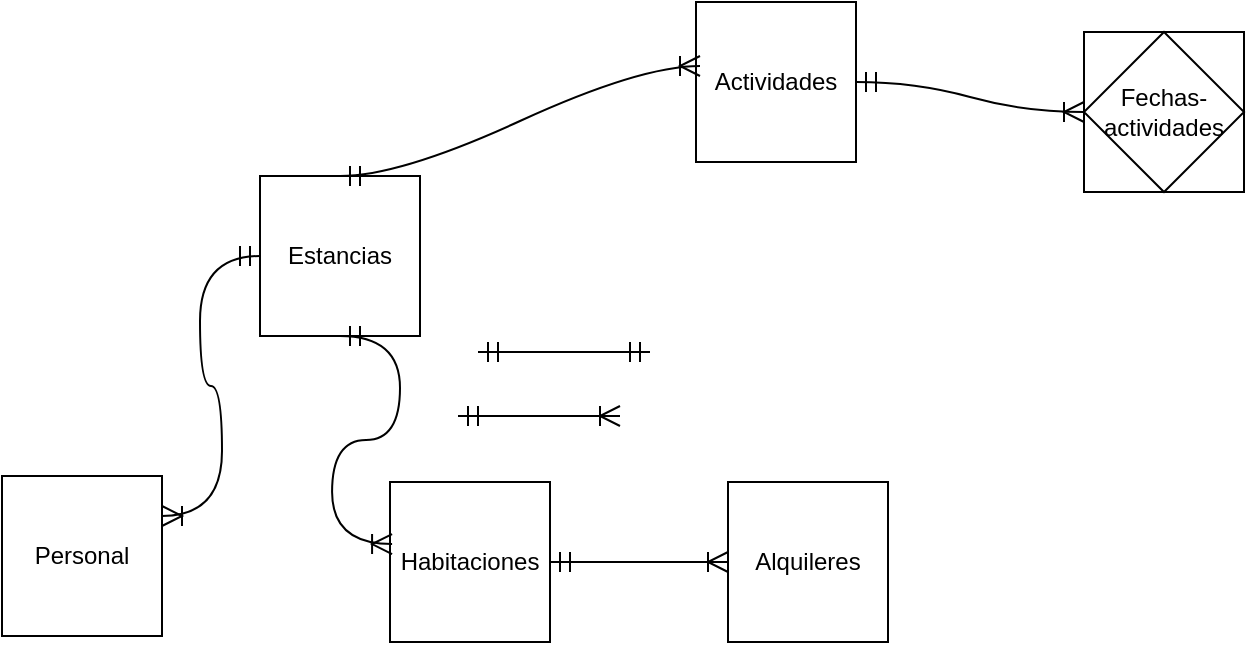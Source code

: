 <mxfile version="27.1.5">
  <diagram name="Página-1" id="Py6xz8ZubbL1zna6lbAH">
    <mxGraphModel dx="1103" dy="1228" grid="0" gridSize="10" guides="1" tooltips="1" connect="1" arrows="1" fold="1" page="0" pageScale="1" pageWidth="827" pageHeight="1169" math="0" shadow="0">
      <root>
        <mxCell id="0" />
        <mxCell id="1" parent="0" />
        <mxCell id="tbgHIsKdMjwdwHgxHEgM-1" value="Estancias" style="whiteSpace=wrap;html=1;aspect=fixed;" vertex="1" parent="1">
          <mxGeometry x="-23" y="72" width="80" height="80" as="geometry" />
        </mxCell>
        <mxCell id="tbgHIsKdMjwdwHgxHEgM-4" value="Habitaciones" style="whiteSpace=wrap;html=1;aspect=fixed;" vertex="1" parent="1">
          <mxGeometry x="42" y="225" width="80" height="80" as="geometry" />
        </mxCell>
        <mxCell id="tbgHIsKdMjwdwHgxHEgM-5" value="" style="whiteSpace=wrap;html=1;aspect=fixed;" vertex="1" parent="1">
          <mxGeometry x="389" width="80" height="80" as="geometry" />
        </mxCell>
        <mxCell id="tbgHIsKdMjwdwHgxHEgM-6" value="Personal" style="whiteSpace=wrap;html=1;aspect=fixed;" vertex="1" parent="1">
          <mxGeometry x="-152" y="222" width="80" height="80" as="geometry" />
        </mxCell>
        <mxCell id="tbgHIsKdMjwdwHgxHEgM-7" value="Alquileres" style="whiteSpace=wrap;html=1;aspect=fixed;" vertex="1" parent="1">
          <mxGeometry x="211" y="225" width="80" height="80" as="geometry" />
        </mxCell>
        <mxCell id="tbgHIsKdMjwdwHgxHEgM-8" value="Actividades" style="whiteSpace=wrap;html=1;aspect=fixed;" vertex="1" parent="1">
          <mxGeometry x="195" y="-15" width="80" height="80" as="geometry" />
        </mxCell>
        <mxCell id="tbgHIsKdMjwdwHgxHEgM-9" value="Fechas-actividades" style="rhombus;whiteSpace=wrap;html=1;" vertex="1" parent="1">
          <mxGeometry x="389" width="80" height="80" as="geometry" />
        </mxCell>
        <mxCell id="tbgHIsKdMjwdwHgxHEgM-10" value="" style="edgeStyle=entityRelationEdgeStyle;fontSize=12;html=1;endArrow=ERoneToMany;startArrow=ERmandOne;rounded=0;startSize=8;endSize=8;curved=1;" edge="1" parent="1">
          <mxGeometry width="100" height="100" relative="1" as="geometry">
            <mxPoint x="76" y="192" as="sourcePoint" />
            <mxPoint x="157" y="192" as="targetPoint" />
            <Array as="points">
              <mxPoint x="188" y="242" />
              <mxPoint x="36" y="37" />
            </Array>
          </mxGeometry>
        </mxCell>
        <mxCell id="tbgHIsKdMjwdwHgxHEgM-11" value="" style="edgeStyle=entityRelationEdgeStyle;fontSize=12;html=1;endArrow=ERmandOne;startArrow=ERmandOne;rounded=0;startSize=8;endSize=8;curved=1;" edge="1" parent="1">
          <mxGeometry width="100" height="100" relative="1" as="geometry">
            <mxPoint x="86" y="160" as="sourcePoint" />
            <mxPoint x="172" y="160" as="targetPoint" />
            <Array as="points">
              <mxPoint x="70" y="-8" />
            </Array>
          </mxGeometry>
        </mxCell>
        <mxCell id="tbgHIsKdMjwdwHgxHEgM-12" value="" style="edgeStyle=entityRelationEdgeStyle;fontSize=12;html=1;endArrow=ERoneToMany;startArrow=ERmandOne;rounded=0;startSize=8;endSize=8;curved=1;exitX=0.5;exitY=1;exitDx=0;exitDy=0;entryX=0.013;entryY=0.388;entryDx=0;entryDy=0;entryPerimeter=0;" edge="1" parent="1" source="tbgHIsKdMjwdwHgxHEgM-1" target="tbgHIsKdMjwdwHgxHEgM-4">
          <mxGeometry width="100" height="100" relative="1" as="geometry">
            <mxPoint x="135" y="345" as="sourcePoint" />
            <mxPoint x="216" y="345" as="targetPoint" />
            <Array as="points">
              <mxPoint x="247" y="395" />
              <mxPoint x="95" y="190" />
            </Array>
          </mxGeometry>
        </mxCell>
        <mxCell id="tbgHIsKdMjwdwHgxHEgM-13" value="" style="edgeStyle=entityRelationEdgeStyle;fontSize=12;html=1;endArrow=ERoneToMany;startArrow=ERmandOne;rounded=0;startSize=8;endSize=8;curved=1;exitX=0.5;exitY=0;exitDx=0;exitDy=0;entryX=0.025;entryY=0.4;entryDx=0;entryDy=0;entryPerimeter=0;" edge="1" parent="1" source="tbgHIsKdMjwdwHgxHEgM-1" target="tbgHIsKdMjwdwHgxHEgM-8">
          <mxGeometry width="100" height="100" relative="1" as="geometry">
            <mxPoint x="171" y="341" as="sourcePoint" />
            <mxPoint x="252" y="341" as="targetPoint" />
            <Array as="points">
              <mxPoint x="283" y="391" />
              <mxPoint x="131" y="186" />
            </Array>
          </mxGeometry>
        </mxCell>
        <mxCell id="tbgHIsKdMjwdwHgxHEgM-14" value="" style="edgeStyle=entityRelationEdgeStyle;fontSize=12;html=1;endArrow=ERoneToMany;startArrow=ERmandOne;rounded=0;startSize=8;endSize=8;curved=1;exitX=1;exitY=0.5;exitDx=0;exitDy=0;entryX=0;entryY=0.5;entryDx=0;entryDy=0;" edge="1" parent="1" source="tbgHIsKdMjwdwHgxHEgM-4" target="tbgHIsKdMjwdwHgxHEgM-7">
          <mxGeometry width="100" height="100" relative="1" as="geometry">
            <mxPoint x="158" y="360" as="sourcePoint" />
            <mxPoint x="239" y="360" as="targetPoint" />
            <Array as="points">
              <mxPoint x="270" y="410" />
              <mxPoint x="118" y="205" />
            </Array>
          </mxGeometry>
        </mxCell>
        <mxCell id="tbgHIsKdMjwdwHgxHEgM-15" value="" style="edgeStyle=entityRelationEdgeStyle;fontSize=12;html=1;endArrow=ERoneToMany;startArrow=ERmandOne;rounded=0;startSize=8;endSize=8;curved=1;exitX=1;exitY=0.5;exitDx=0;exitDy=0;entryX=0;entryY=0.5;entryDx=0;entryDy=0;" edge="1" parent="1" source="tbgHIsKdMjwdwHgxHEgM-8" target="tbgHIsKdMjwdwHgxHEgM-5">
          <mxGeometry width="100" height="100" relative="1" as="geometry">
            <mxPoint x="160" y="346" as="sourcePoint" />
            <mxPoint x="241" y="346" as="targetPoint" />
            <Array as="points">
              <mxPoint x="272" y="396" />
              <mxPoint x="120" y="191" />
            </Array>
          </mxGeometry>
        </mxCell>
        <mxCell id="tbgHIsKdMjwdwHgxHEgM-16" value="" style="edgeStyle=entityRelationEdgeStyle;fontSize=12;html=1;endArrow=ERoneToMany;startArrow=ERmandOne;rounded=0;startSize=8;endSize=8;curved=1;exitX=0;exitY=0.5;exitDx=0;exitDy=0;entryX=1;entryY=0.25;entryDx=0;entryDy=0;" edge="1" parent="1" source="tbgHIsKdMjwdwHgxHEgM-1" target="tbgHIsKdMjwdwHgxHEgM-6">
          <mxGeometry width="100" height="100" relative="1" as="geometry">
            <mxPoint x="166" y="342" as="sourcePoint" />
            <mxPoint x="247" y="342" as="targetPoint" />
            <Array as="points">
              <mxPoint x="278" y="392" />
              <mxPoint x="126" y="187" />
            </Array>
          </mxGeometry>
        </mxCell>
      </root>
    </mxGraphModel>
  </diagram>
</mxfile>
